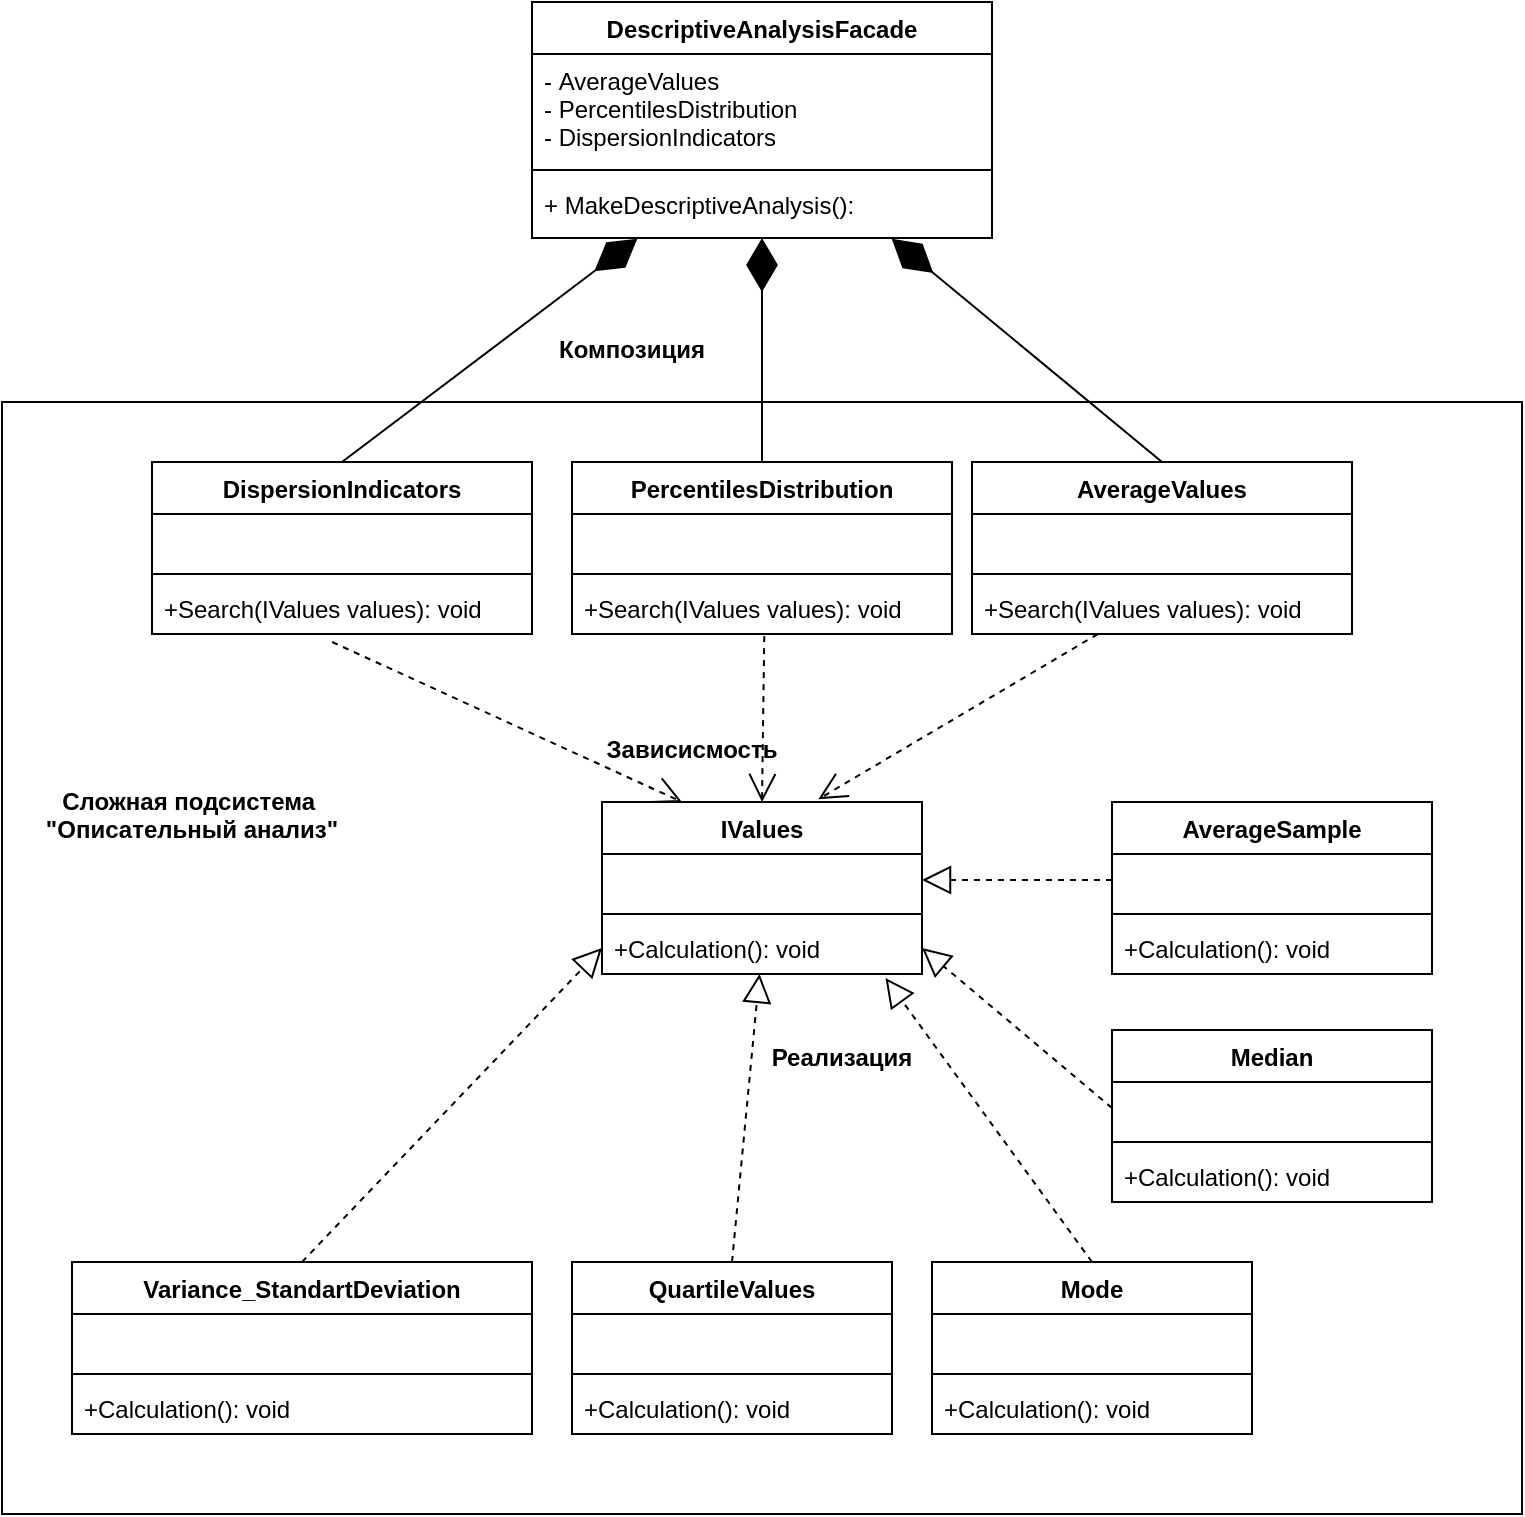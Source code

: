 <mxfile version="16.6.1" type="device" pages="3"><diagram id="-ORsEOfeAE2vOk-sF4OL" name="Page-1"><mxGraphModel dx="1633" dy="2089" grid="1" gridSize="10" guides="1" tooltips="1" connect="1" arrows="1" fold="1" page="1" pageScale="1" pageWidth="827" pageHeight="1169" math="0" shadow="0"><root><mxCell id="0"/><mxCell id="1" parent="0"/><mxCell id="4chuEoyRpZDlZ6b00XY8-1" value="" style="rounded=0;whiteSpace=wrap;html=1;fontSize=14;" parent="1" vertex="1"><mxGeometry x="15" y="-790" width="760" height="556" as="geometry"/></mxCell><mxCell id="CSaX-mL3gXD92uPJ8KMf-1" value="DescriptiveAnalysisFacade" style="swimlane;fontStyle=1;align=center;verticalAlign=top;childLayout=stackLayout;horizontal=1;startSize=26;horizontalStack=0;resizeParent=1;resizeParentMax=0;resizeLast=0;collapsible=1;marginBottom=0;" parent="1" vertex="1"><mxGeometry x="280" y="-990" width="230" height="118" as="geometry"/></mxCell><mxCell id="CSaX-mL3gXD92uPJ8KMf-2" value="- AverageValues&#10;- PercentilesDistribution&#10;- DispersionIndicators" style="text;strokeColor=none;fillColor=none;align=left;verticalAlign=top;spacingLeft=4;spacingRight=4;overflow=hidden;rotatable=0;points=[[0,0.5],[1,0.5]];portConstraint=eastwest;" parent="CSaX-mL3gXD92uPJ8KMf-1" vertex="1"><mxGeometry y="26" width="230" height="54" as="geometry"/></mxCell><mxCell id="CSaX-mL3gXD92uPJ8KMf-3" value="" style="line;strokeWidth=1;fillColor=none;align=left;verticalAlign=middle;spacingTop=-1;spacingLeft=3;spacingRight=3;rotatable=0;labelPosition=right;points=[];portConstraint=eastwest;" parent="CSaX-mL3gXD92uPJ8KMf-1" vertex="1"><mxGeometry y="80" width="230" height="8" as="geometry"/></mxCell><mxCell id="CSaX-mL3gXD92uPJ8KMf-4" value="+ MakeDescriptiveAnalysis(): " style="text;strokeColor=none;fillColor=none;align=left;verticalAlign=top;spacingLeft=4;spacingRight=4;overflow=hidden;rotatable=0;points=[[0,0.5],[1,0.5]];portConstraint=eastwest;" parent="CSaX-mL3gXD92uPJ8KMf-1" vertex="1"><mxGeometry y="88" width="230" height="30" as="geometry"/></mxCell><mxCell id="aJaHWHO_bqJmD-uQKhUR-1" value="IValues" style="swimlane;fontStyle=1;align=center;verticalAlign=top;childLayout=stackLayout;horizontal=1;startSize=26;horizontalStack=0;resizeParent=1;resizeParentMax=0;resizeLast=0;collapsible=1;marginBottom=0;" parent="1" vertex="1"><mxGeometry x="315" y="-590" width="160" height="86" as="geometry"/></mxCell><mxCell id="aJaHWHO_bqJmD-uQKhUR-2" value=" " style="text;strokeColor=none;fillColor=none;align=left;verticalAlign=top;spacingLeft=4;spacingRight=4;overflow=hidden;rotatable=0;points=[[0,0.5],[1,0.5]];portConstraint=eastwest;" parent="aJaHWHO_bqJmD-uQKhUR-1" vertex="1"><mxGeometry y="26" width="160" height="26" as="geometry"/></mxCell><mxCell id="aJaHWHO_bqJmD-uQKhUR-3" value="" style="line;strokeWidth=1;fillColor=none;align=left;verticalAlign=middle;spacingTop=-1;spacingLeft=3;spacingRight=3;rotatable=0;labelPosition=right;points=[];portConstraint=eastwest;" parent="aJaHWHO_bqJmD-uQKhUR-1" vertex="1"><mxGeometry y="52" width="160" height="8" as="geometry"/></mxCell><mxCell id="aJaHWHO_bqJmD-uQKhUR-4" value="+Calculation(): void&#10; " style="text;strokeColor=none;fillColor=none;align=left;verticalAlign=top;spacingLeft=4;spacingRight=4;overflow=hidden;rotatable=0;points=[[0,0.5],[1,0.5]];portConstraint=eastwest;" parent="aJaHWHO_bqJmD-uQKhUR-1" vertex="1"><mxGeometry y="60" width="160" height="26" as="geometry"/></mxCell><mxCell id="aJaHWHO_bqJmD-uQKhUR-5" value="AverageSample" style="swimlane;fontStyle=1;align=center;verticalAlign=top;childLayout=stackLayout;horizontal=1;startSize=26;horizontalStack=0;resizeParent=1;resizeParentMax=0;resizeLast=0;collapsible=1;marginBottom=0;" parent="1" vertex="1"><mxGeometry x="570" y="-590" width="160" height="86" as="geometry"/></mxCell><mxCell id="aJaHWHO_bqJmD-uQKhUR-6" value=" " style="text;strokeColor=none;fillColor=none;align=left;verticalAlign=top;spacingLeft=4;spacingRight=4;overflow=hidden;rotatable=0;points=[[0,0.5],[1,0.5]];portConstraint=eastwest;" parent="aJaHWHO_bqJmD-uQKhUR-5" vertex="1"><mxGeometry y="26" width="160" height="26" as="geometry"/></mxCell><mxCell id="aJaHWHO_bqJmD-uQKhUR-7" value="" style="line;strokeWidth=1;fillColor=none;align=left;verticalAlign=middle;spacingTop=-1;spacingLeft=3;spacingRight=3;rotatable=0;labelPosition=right;points=[];portConstraint=eastwest;" parent="aJaHWHO_bqJmD-uQKhUR-5" vertex="1"><mxGeometry y="52" width="160" height="8" as="geometry"/></mxCell><mxCell id="aJaHWHO_bqJmD-uQKhUR-8" value="+Calculation(): void&#10; " style="text;strokeColor=none;fillColor=none;align=left;verticalAlign=top;spacingLeft=4;spacingRight=4;overflow=hidden;rotatable=0;points=[[0,0.5],[1,0.5]];portConstraint=eastwest;" parent="aJaHWHO_bqJmD-uQKhUR-5" vertex="1"><mxGeometry y="60" width="160" height="26" as="geometry"/></mxCell><mxCell id="aJaHWHO_bqJmD-uQKhUR-9" value="AverageValues" style="swimlane;fontStyle=1;align=center;verticalAlign=top;childLayout=stackLayout;horizontal=1;startSize=26;horizontalStack=0;resizeParent=1;resizeParentMax=0;resizeLast=0;collapsible=1;marginBottom=0;" parent="1" vertex="1"><mxGeometry x="500" y="-760" width="190" height="86" as="geometry"/></mxCell><mxCell id="aJaHWHO_bqJmD-uQKhUR-10" value=" " style="text;strokeColor=none;fillColor=none;align=left;verticalAlign=top;spacingLeft=4;spacingRight=4;overflow=hidden;rotatable=0;points=[[0,0.5],[1,0.5]];portConstraint=eastwest;" parent="aJaHWHO_bqJmD-uQKhUR-9" vertex="1"><mxGeometry y="26" width="190" height="26" as="geometry"/></mxCell><mxCell id="aJaHWHO_bqJmD-uQKhUR-11" value="" style="line;strokeWidth=1;fillColor=none;align=left;verticalAlign=middle;spacingTop=-1;spacingLeft=3;spacingRight=3;rotatable=0;labelPosition=right;points=[];portConstraint=eastwest;" parent="aJaHWHO_bqJmD-uQKhUR-9" vertex="1"><mxGeometry y="52" width="190" height="8" as="geometry"/></mxCell><mxCell id="aJaHWHO_bqJmD-uQKhUR-12" value="+Search(IValues values): void" style="text;strokeColor=none;fillColor=none;align=left;verticalAlign=top;spacingLeft=4;spacingRight=4;overflow=hidden;rotatable=0;points=[[0,0.5],[1,0.5]];portConstraint=eastwest;" parent="aJaHWHO_bqJmD-uQKhUR-9" vertex="1"><mxGeometry y="60" width="190" height="26" as="geometry"/></mxCell><mxCell id="aJaHWHO_bqJmD-uQKhUR-13" value="Median" style="swimlane;fontStyle=1;align=center;verticalAlign=top;childLayout=stackLayout;horizontal=1;startSize=26;horizontalStack=0;resizeParent=1;resizeParentMax=0;resizeLast=0;collapsible=1;marginBottom=0;" parent="1" vertex="1"><mxGeometry x="570" y="-476" width="160" height="86" as="geometry"/></mxCell><mxCell id="aJaHWHO_bqJmD-uQKhUR-14" value=" " style="text;strokeColor=none;fillColor=none;align=left;verticalAlign=top;spacingLeft=4;spacingRight=4;overflow=hidden;rotatable=0;points=[[0,0.5],[1,0.5]];portConstraint=eastwest;" parent="aJaHWHO_bqJmD-uQKhUR-13" vertex="1"><mxGeometry y="26" width="160" height="26" as="geometry"/></mxCell><mxCell id="aJaHWHO_bqJmD-uQKhUR-15" value="" style="line;strokeWidth=1;fillColor=none;align=left;verticalAlign=middle;spacingTop=-1;spacingLeft=3;spacingRight=3;rotatable=0;labelPosition=right;points=[];portConstraint=eastwest;" parent="aJaHWHO_bqJmD-uQKhUR-13" vertex="1"><mxGeometry y="52" width="160" height="8" as="geometry"/></mxCell><mxCell id="aJaHWHO_bqJmD-uQKhUR-16" value="+Calculation(): void&#10; " style="text;strokeColor=none;fillColor=none;align=left;verticalAlign=top;spacingLeft=4;spacingRight=4;overflow=hidden;rotatable=0;points=[[0,0.5],[1,0.5]];portConstraint=eastwest;" parent="aJaHWHO_bqJmD-uQKhUR-13" vertex="1"><mxGeometry y="60" width="160" height="26" as="geometry"/></mxCell><mxCell id="aJaHWHO_bqJmD-uQKhUR-17" value="Mode" style="swimlane;fontStyle=1;align=center;verticalAlign=top;childLayout=stackLayout;horizontal=1;startSize=26;horizontalStack=0;resizeParent=1;resizeParentMax=0;resizeLast=0;collapsible=1;marginBottom=0;" parent="1" vertex="1"><mxGeometry x="480" y="-360" width="160" height="86" as="geometry"/></mxCell><mxCell id="aJaHWHO_bqJmD-uQKhUR-18" value=" " style="text;strokeColor=none;fillColor=none;align=left;verticalAlign=top;spacingLeft=4;spacingRight=4;overflow=hidden;rotatable=0;points=[[0,0.5],[1,0.5]];portConstraint=eastwest;" parent="aJaHWHO_bqJmD-uQKhUR-17" vertex="1"><mxGeometry y="26" width="160" height="26" as="geometry"/></mxCell><mxCell id="aJaHWHO_bqJmD-uQKhUR-19" value="" style="line;strokeWidth=1;fillColor=none;align=left;verticalAlign=middle;spacingTop=-1;spacingLeft=3;spacingRight=3;rotatable=0;labelPosition=right;points=[];portConstraint=eastwest;" parent="aJaHWHO_bqJmD-uQKhUR-17" vertex="1"><mxGeometry y="52" width="160" height="8" as="geometry"/></mxCell><mxCell id="aJaHWHO_bqJmD-uQKhUR-20" value="+Calculation(): void&#10; " style="text;strokeColor=none;fillColor=none;align=left;verticalAlign=top;spacingLeft=4;spacingRight=4;overflow=hidden;rotatable=0;points=[[0,0.5],[1,0.5]];portConstraint=eastwest;" parent="aJaHWHO_bqJmD-uQKhUR-17" vertex="1"><mxGeometry y="60" width="160" height="26" as="geometry"/></mxCell><mxCell id="aJaHWHO_bqJmD-uQKhUR-21" value="QuartileValues" style="swimlane;fontStyle=1;align=center;verticalAlign=top;childLayout=stackLayout;horizontal=1;startSize=26;horizontalStack=0;resizeParent=1;resizeParentMax=0;resizeLast=0;collapsible=1;marginBottom=0;" parent="1" vertex="1"><mxGeometry x="300" y="-360" width="160" height="86" as="geometry"/></mxCell><mxCell id="aJaHWHO_bqJmD-uQKhUR-22" value=" " style="text;strokeColor=none;fillColor=none;align=left;verticalAlign=top;spacingLeft=4;spacingRight=4;overflow=hidden;rotatable=0;points=[[0,0.5],[1,0.5]];portConstraint=eastwest;" parent="aJaHWHO_bqJmD-uQKhUR-21" vertex="1"><mxGeometry y="26" width="160" height="26" as="geometry"/></mxCell><mxCell id="aJaHWHO_bqJmD-uQKhUR-23" value="" style="line;strokeWidth=1;fillColor=none;align=left;verticalAlign=middle;spacingTop=-1;spacingLeft=3;spacingRight=3;rotatable=0;labelPosition=right;points=[];portConstraint=eastwest;" parent="aJaHWHO_bqJmD-uQKhUR-21" vertex="1"><mxGeometry y="52" width="160" height="8" as="geometry"/></mxCell><mxCell id="aJaHWHO_bqJmD-uQKhUR-24" value="+Calculation(): void&#10; " style="text;strokeColor=none;fillColor=none;align=left;verticalAlign=top;spacingLeft=4;spacingRight=4;overflow=hidden;rotatable=0;points=[[0,0.5],[1,0.5]];portConstraint=eastwest;" parent="aJaHWHO_bqJmD-uQKhUR-21" vertex="1"><mxGeometry y="60" width="160" height="26" as="geometry"/></mxCell><mxCell id="aJaHWHO_bqJmD-uQKhUR-25" value="PercentilesDistribution" style="swimlane;fontStyle=1;align=center;verticalAlign=top;childLayout=stackLayout;horizontal=1;startSize=26;horizontalStack=0;resizeParent=1;resizeParentMax=0;resizeLast=0;collapsible=1;marginBottom=0;" parent="1" vertex="1"><mxGeometry x="300" y="-760" width="190" height="86" as="geometry"/></mxCell><mxCell id="aJaHWHO_bqJmD-uQKhUR-26" value=" " style="text;strokeColor=none;fillColor=none;align=left;verticalAlign=top;spacingLeft=4;spacingRight=4;overflow=hidden;rotatable=0;points=[[0,0.5],[1,0.5]];portConstraint=eastwest;" parent="aJaHWHO_bqJmD-uQKhUR-25" vertex="1"><mxGeometry y="26" width="190" height="26" as="geometry"/></mxCell><mxCell id="aJaHWHO_bqJmD-uQKhUR-27" value="" style="line;strokeWidth=1;fillColor=none;align=left;verticalAlign=middle;spacingTop=-1;spacingLeft=3;spacingRight=3;rotatable=0;labelPosition=right;points=[];portConstraint=eastwest;" parent="aJaHWHO_bqJmD-uQKhUR-25" vertex="1"><mxGeometry y="52" width="190" height="8" as="geometry"/></mxCell><mxCell id="aJaHWHO_bqJmD-uQKhUR-28" value="+Search(IValues values): void" style="text;strokeColor=none;fillColor=none;align=left;verticalAlign=top;spacingLeft=4;spacingRight=4;overflow=hidden;rotatable=0;points=[[0,0.5],[1,0.5]];portConstraint=eastwest;" parent="aJaHWHO_bqJmD-uQKhUR-25" vertex="1"><mxGeometry y="60" width="190" height="26" as="geometry"/></mxCell><mxCell id="aJaHWHO_bqJmD-uQKhUR-29" value="DispersionIndicators" style="swimlane;fontStyle=1;align=center;verticalAlign=top;childLayout=stackLayout;horizontal=1;startSize=26;horizontalStack=0;resizeParent=1;resizeParentMax=0;resizeLast=0;collapsible=1;marginBottom=0;" parent="1" vertex="1"><mxGeometry x="90" y="-760" width="190" height="86" as="geometry"/></mxCell><mxCell id="aJaHWHO_bqJmD-uQKhUR-30" value=" " style="text;strokeColor=none;fillColor=none;align=left;verticalAlign=top;spacingLeft=4;spacingRight=4;overflow=hidden;rotatable=0;points=[[0,0.5],[1,0.5]];portConstraint=eastwest;" parent="aJaHWHO_bqJmD-uQKhUR-29" vertex="1"><mxGeometry y="26" width="190" height="26" as="geometry"/></mxCell><mxCell id="aJaHWHO_bqJmD-uQKhUR-31" value="" style="line;strokeWidth=1;fillColor=none;align=left;verticalAlign=middle;spacingTop=-1;spacingLeft=3;spacingRight=3;rotatable=0;labelPosition=right;points=[];portConstraint=eastwest;" parent="aJaHWHO_bqJmD-uQKhUR-29" vertex="1"><mxGeometry y="52" width="190" height="8" as="geometry"/></mxCell><mxCell id="aJaHWHO_bqJmD-uQKhUR-32" value="+Search(IValues values): void" style="text;strokeColor=none;fillColor=none;align=left;verticalAlign=top;spacingLeft=4;spacingRight=4;overflow=hidden;rotatable=0;points=[[0,0.5],[1,0.5]];portConstraint=eastwest;" parent="aJaHWHO_bqJmD-uQKhUR-29" vertex="1"><mxGeometry y="60" width="190" height="26" as="geometry"/></mxCell><mxCell id="aJaHWHO_bqJmD-uQKhUR-33" value="Variance_StandartDeviation" style="swimlane;fontStyle=1;align=center;verticalAlign=top;childLayout=stackLayout;horizontal=1;startSize=26;horizontalStack=0;resizeParent=1;resizeParentMax=0;resizeLast=0;collapsible=1;marginBottom=0;" parent="1" vertex="1"><mxGeometry x="50" y="-360" width="230" height="86" as="geometry"/></mxCell><mxCell id="aJaHWHO_bqJmD-uQKhUR-34" value=" " style="text;strokeColor=none;fillColor=none;align=left;verticalAlign=top;spacingLeft=4;spacingRight=4;overflow=hidden;rotatable=0;points=[[0,0.5],[1,0.5]];portConstraint=eastwest;" parent="aJaHWHO_bqJmD-uQKhUR-33" vertex="1"><mxGeometry y="26" width="230" height="26" as="geometry"/></mxCell><mxCell id="aJaHWHO_bqJmD-uQKhUR-35" value="" style="line;strokeWidth=1;fillColor=none;align=left;verticalAlign=middle;spacingTop=-1;spacingLeft=3;spacingRight=3;rotatable=0;labelPosition=right;points=[];portConstraint=eastwest;" parent="aJaHWHO_bqJmD-uQKhUR-33" vertex="1"><mxGeometry y="52" width="230" height="8" as="geometry"/></mxCell><mxCell id="aJaHWHO_bqJmD-uQKhUR-36" value="+Calculation(): void&#10; " style="text;strokeColor=none;fillColor=none;align=left;verticalAlign=top;spacingLeft=4;spacingRight=4;overflow=hidden;rotatable=0;points=[[0,0.5],[1,0.5]];portConstraint=eastwest;" parent="aJaHWHO_bqJmD-uQKhUR-33" vertex="1"><mxGeometry y="60" width="230" height="26" as="geometry"/></mxCell><mxCell id="aJaHWHO_bqJmD-uQKhUR-37" value="" style="endArrow=block;dashed=1;endFill=0;endSize=12;html=1;rounded=0;exitX=0.5;exitY=0;exitDx=0;exitDy=0;" parent="1" source="aJaHWHO_bqJmD-uQKhUR-21" target="aJaHWHO_bqJmD-uQKhUR-4" edge="1"><mxGeometry width="160" relative="1" as="geometry"><mxPoint x="370" y="-400" as="sourcePoint"/><mxPoint x="530" y="-400" as="targetPoint"/></mxGeometry></mxCell><mxCell id="aJaHWHO_bqJmD-uQKhUR-38" value="" style="endArrow=block;dashed=1;endFill=0;endSize=12;html=1;rounded=0;exitX=0.5;exitY=0;exitDx=0;exitDy=0;entryX=0;entryY=0.5;entryDx=0;entryDy=0;" parent="1" source="aJaHWHO_bqJmD-uQKhUR-33" target="aJaHWHO_bqJmD-uQKhUR-4" edge="1"><mxGeometry width="160" relative="1" as="geometry"><mxPoint x="410" y="-440" as="sourcePoint"/><mxPoint x="410" y="-484" as="targetPoint"/></mxGeometry></mxCell><mxCell id="aJaHWHO_bqJmD-uQKhUR-39" value="" style="endArrow=block;dashed=1;endFill=0;endSize=12;html=1;rounded=0;exitX=0;exitY=0.5;exitDx=0;exitDy=0;entryX=1;entryY=0.5;entryDx=0;entryDy=0;" parent="1" source="aJaHWHO_bqJmD-uQKhUR-6" target="aJaHWHO_bqJmD-uQKhUR-2" edge="1"><mxGeometry width="160" relative="1" as="geometry"><mxPoint x="410" y="-440" as="sourcePoint"/><mxPoint x="410" y="-484" as="targetPoint"/></mxGeometry></mxCell><mxCell id="aJaHWHO_bqJmD-uQKhUR-40" value="" style="endArrow=block;dashed=1;endFill=0;endSize=12;html=1;rounded=0;exitX=0;exitY=0.5;exitDx=0;exitDy=0;entryX=1;entryY=0.5;entryDx=0;entryDy=0;" parent="1" source="aJaHWHO_bqJmD-uQKhUR-14" target="aJaHWHO_bqJmD-uQKhUR-4" edge="1"><mxGeometry width="160" relative="1" as="geometry"><mxPoint x="610" y="-521" as="sourcePoint"/><mxPoint x="490" y="-497" as="targetPoint"/></mxGeometry></mxCell><mxCell id="aJaHWHO_bqJmD-uQKhUR-41" value="" style="endArrow=block;dashed=1;endFill=0;endSize=12;html=1;rounded=0;exitX=0.5;exitY=0;exitDx=0;exitDy=0;entryX=0.886;entryY=1.077;entryDx=0;entryDy=0;entryPerimeter=0;" parent="1" source="aJaHWHO_bqJmD-uQKhUR-17" target="aJaHWHO_bqJmD-uQKhUR-4" edge="1"><mxGeometry width="160" relative="1" as="geometry"><mxPoint x="610" y="-411" as="sourcePoint"/><mxPoint x="492.08" y="-483.454" as="targetPoint"/></mxGeometry></mxCell><mxCell id="aJaHWHO_bqJmD-uQKhUR-42" value="Реализация" style="text;align=center;fontStyle=1;verticalAlign=middle;spacingLeft=3;spacingRight=3;strokeColor=none;rotatable=0;points=[[0,0.5],[1,0.5]];portConstraint=eastwest;" parent="1" vertex="1"><mxGeometry x="380" y="-476" width="110" height="26" as="geometry"/></mxCell><mxCell id="aJaHWHO_bqJmD-uQKhUR-44" value="" style="endArrow=open;endSize=12;dashed=1;html=1;rounded=0;exitX=0.474;exitY=1.154;exitDx=0;exitDy=0;exitPerimeter=0;entryX=0.25;entryY=0;entryDx=0;entryDy=0;" parent="1" source="aJaHWHO_bqJmD-uQKhUR-32" target="aJaHWHO_bqJmD-uQKhUR-1" edge="1"><mxGeometry width="160" relative="1" as="geometry"><mxPoint x="390" y="-560" as="sourcePoint"/><mxPoint x="550" y="-560" as="targetPoint"/></mxGeometry></mxCell><mxCell id="aJaHWHO_bqJmD-uQKhUR-45" value="" style="endArrow=open;endSize=12;dashed=1;html=1;rounded=0;exitX=0.506;exitY=1.041;exitDx=0;exitDy=0;exitPerimeter=0;entryX=0.5;entryY=0;entryDx=0;entryDy=0;" parent="1" source="aJaHWHO_bqJmD-uQKhUR-28" target="aJaHWHO_bqJmD-uQKhUR-1" edge="1"><mxGeometry width="160" relative="1" as="geometry"><mxPoint x="150.06" y="-609.996" as="sourcePoint"/><mxPoint x="370" y="-570" as="targetPoint"/></mxGeometry></mxCell><mxCell id="aJaHWHO_bqJmD-uQKhUR-46" value="" style="endArrow=open;endSize=12;dashed=1;html=1;rounded=0;exitX=0.331;exitY=1.001;exitDx=0;exitDy=0;exitPerimeter=0;entryX=0.676;entryY=-0.016;entryDx=0;entryDy=0;entryPerimeter=0;" parent="1" source="aJaHWHO_bqJmD-uQKhUR-12" target="aJaHWHO_bqJmD-uQKhUR-1" edge="1"><mxGeometry width="160" relative="1" as="geometry"><mxPoint x="386.14" y="-612.934" as="sourcePoint"/><mxPoint x="410" y="-570" as="targetPoint"/></mxGeometry></mxCell><mxCell id="aJaHWHO_bqJmD-uQKhUR-47" value="Зависисмость" style="text;align=center;fontStyle=1;verticalAlign=middle;spacingLeft=3;spacingRight=3;strokeColor=none;rotatable=0;points=[[0,0.5],[1,0.5]];portConstraint=eastwest;" parent="1" vertex="1"><mxGeometry x="320" y="-630" width="80" height="26" as="geometry"/></mxCell><mxCell id="aJaHWHO_bqJmD-uQKhUR-48" value="" style="endArrow=diamondThin;endFill=1;endSize=24;html=1;rounded=0;exitX=0.5;exitY=0;exitDx=0;exitDy=0;entryX=0.229;entryY=1.012;entryDx=0;entryDy=0;entryPerimeter=0;" parent="1" source="aJaHWHO_bqJmD-uQKhUR-29" target="CSaX-mL3gXD92uPJ8KMf-4" edge="1"><mxGeometry width="160" relative="1" as="geometry"><mxPoint x="380" y="-640" as="sourcePoint"/><mxPoint x="540" y="-640" as="targetPoint"/></mxGeometry></mxCell><mxCell id="aJaHWHO_bqJmD-uQKhUR-49" value="" style="endArrow=diamondThin;endFill=1;endSize=24;html=1;rounded=0;exitX=0.5;exitY=0;exitDx=0;exitDy=0;" parent="1" source="aJaHWHO_bqJmD-uQKhUR-25" target="CSaX-mL3gXD92uPJ8KMf-4" edge="1"><mxGeometry width="160" relative="1" as="geometry"><mxPoint x="195" y="-750" as="sourcePoint"/><mxPoint x="266.09" y="-917.064" as="targetPoint"/></mxGeometry></mxCell><mxCell id="aJaHWHO_bqJmD-uQKhUR-50" value="" style="endArrow=diamondThin;endFill=1;endSize=24;html=1;rounded=0;exitX=0.5;exitY=0;exitDx=0;exitDy=0;entryX=0.782;entryY=1.012;entryDx=0;entryDy=0;entryPerimeter=0;" parent="1" source="aJaHWHO_bqJmD-uQKhUR-9" target="CSaX-mL3gXD92uPJ8KMf-4" edge="1"><mxGeometry width="160" relative="1" as="geometry"><mxPoint x="405" y="-750" as="sourcePoint"/><mxPoint x="387.362" y="-862" as="targetPoint"/></mxGeometry></mxCell><mxCell id="aJaHWHO_bqJmD-uQKhUR-51" value="Композиция" style="text;align=center;fontStyle=1;verticalAlign=middle;spacingLeft=3;spacingRight=3;strokeColor=none;rotatable=0;points=[[0,0.5],[1,0.5]];portConstraint=eastwest;" parent="1" vertex="1"><mxGeometry x="290" y="-830" width="80" height="26" as="geometry"/></mxCell><mxCell id="Psec9iIQPZwtVdCyetWo-1" value="Сложная подсистема &#10;&quot;Описательный анализ&quot;" style="text;align=center;fontStyle=1;verticalAlign=middle;spacingLeft=3;spacingRight=3;strokeColor=none;rotatable=0;points=[[0,0.5],[1,0.5]];portConstraint=eastwest;" vertex="1" parent="1"><mxGeometry x="70" y="-597" width="80" height="26" as="geometry"/></mxCell></root></mxGraphModel></diagram><diagram id="eU0Vn-xtMcl3lECmggk9" name="Page-2"><mxGraphModel dx="229" dy="1764" grid="1" gridSize="10" guides="1" tooltips="1" connect="1" arrows="1" fold="1" page="1" pageScale="1" pageWidth="827" pageHeight="1169" math="0" shadow="0"><root><mxCell id="4SYP7lwaCpayhJC8jxVc-0"/><mxCell id="4SYP7lwaCpayhJC8jxVc-1" parent="4SYP7lwaCpayhJC8jxVc-0"/><mxCell id="4SYP7lwaCpayhJC8jxVc-57" value="Средние величины" style="swimlane;fontStyle=1;align=center;verticalAlign=top;childLayout=stackLayout;horizontal=1;startSize=26;horizontalStack=0;resizeParent=1;resizeParentMax=0;resizeLast=0;collapsible=1;marginBottom=0;" vertex="1" parent="4SYP7lwaCpayhJC8jxVc-1"><mxGeometry x="1480" y="-410" width="250" height="86" as="geometry"/></mxCell><mxCell id="4SYP7lwaCpayhJC8jxVc-58" value=" " style="text;strokeColor=none;fillColor=none;align=left;verticalAlign=top;spacingLeft=4;spacingRight=4;overflow=hidden;rotatable=0;points=[[0,0.5],[1,0.5]];portConstraint=eastwest;" vertex="1" parent="4SYP7lwaCpayhJC8jxVc-57"><mxGeometry y="26" width="250" height="26" as="geometry"/></mxCell><mxCell id="4SYP7lwaCpayhJC8jxVc-59" value="" style="line;strokeWidth=1;fillColor=none;align=left;verticalAlign=middle;spacingTop=-1;spacingLeft=3;spacingRight=3;rotatable=0;labelPosition=right;points=[];portConstraint=eastwest;" vertex="1" parent="4SYP7lwaCpayhJC8jxVc-57"><mxGeometry y="52" width="250" height="8" as="geometry"/></mxCell><mxCell id="4SYP7lwaCpayhJC8jxVc-60" value=" " style="text;strokeColor=none;fillColor=none;align=left;verticalAlign=top;spacingLeft=4;spacingRight=4;overflow=hidden;rotatable=0;points=[[0,0.5],[1,0.5]];portConstraint=eastwest;" vertex="1" parent="4SYP7lwaCpayhJC8jxVc-57"><mxGeometry y="60" width="250" height="26" as="geometry"/></mxCell><mxCell id="4SYP7lwaCpayhJC8jxVc-61" value="Процентили распределения" style="swimlane;fontStyle=1;align=center;verticalAlign=top;childLayout=stackLayout;horizontal=1;startSize=26;horizontalStack=0;resizeParent=1;resizeParentMax=0;resizeLast=0;collapsible=1;marginBottom=0;" vertex="1" parent="4SYP7lwaCpayhJC8jxVc-1"><mxGeometry x="1170" y="-410" width="250" height="86" as="geometry"/></mxCell><mxCell id="4SYP7lwaCpayhJC8jxVc-62" value=" " style="text;strokeColor=none;fillColor=none;align=left;verticalAlign=top;spacingLeft=4;spacingRight=4;overflow=hidden;rotatable=0;points=[[0,0.5],[1,0.5]];portConstraint=eastwest;" vertex="1" parent="4SYP7lwaCpayhJC8jxVc-61"><mxGeometry y="26" width="250" height="26" as="geometry"/></mxCell><mxCell id="4SYP7lwaCpayhJC8jxVc-63" value="" style="line;strokeWidth=1;fillColor=none;align=left;verticalAlign=middle;spacingTop=-1;spacingLeft=3;spacingRight=3;rotatable=0;labelPosition=right;points=[];portConstraint=eastwest;" vertex="1" parent="4SYP7lwaCpayhJC8jxVc-61"><mxGeometry y="52" width="250" height="8" as="geometry"/></mxCell><mxCell id="4SYP7lwaCpayhJC8jxVc-64" value=" " style="text;strokeColor=none;fillColor=none;align=left;verticalAlign=top;spacingLeft=4;spacingRight=4;overflow=hidden;rotatable=0;points=[[0,0.5],[1,0.5]];portConstraint=eastwest;" vertex="1" parent="4SYP7lwaCpayhJC8jxVc-61"><mxGeometry y="60" width="250" height="26" as="geometry"/></mxCell><mxCell id="4SYP7lwaCpayhJC8jxVc-65" value="Показатели рассеивания" style="swimlane;fontStyle=1;align=center;verticalAlign=top;childLayout=stackLayout;horizontal=1;startSize=26;horizontalStack=0;resizeParent=1;resizeParentMax=0;resizeLast=0;collapsible=1;marginBottom=0;" vertex="1" parent="4SYP7lwaCpayhJC8jxVc-1"><mxGeometry x="870" y="-410" width="250" height="86" as="geometry"/></mxCell><mxCell id="4SYP7lwaCpayhJC8jxVc-66" value=" " style="text;strokeColor=none;fillColor=none;align=left;verticalAlign=top;spacingLeft=4;spacingRight=4;overflow=hidden;rotatable=0;points=[[0,0.5],[1,0.5]];portConstraint=eastwest;" vertex="1" parent="4SYP7lwaCpayhJC8jxVc-65"><mxGeometry y="26" width="250" height="26" as="geometry"/></mxCell><mxCell id="4SYP7lwaCpayhJC8jxVc-67" value="" style="line;strokeWidth=1;fillColor=none;align=left;verticalAlign=middle;spacingTop=-1;spacingLeft=3;spacingRight=3;rotatable=0;labelPosition=right;points=[];portConstraint=eastwest;" vertex="1" parent="4SYP7lwaCpayhJC8jxVc-65"><mxGeometry y="52" width="250" height="8" as="geometry"/></mxCell><mxCell id="4SYP7lwaCpayhJC8jxVc-68" value=" " style="text;strokeColor=none;fillColor=none;align=left;verticalAlign=top;spacingLeft=4;spacingRight=4;overflow=hidden;rotatable=0;points=[[0,0.5],[1,0.5]];portConstraint=eastwest;" vertex="1" parent="4SYP7lwaCpayhJC8jxVc-65"><mxGeometry y="60" width="250" height="26" as="geometry"/></mxCell><mxCell id="4SYP7lwaCpayhJC8jxVc-89" value="&lt;span style=&quot;color: rgb(0, 0, 0); font-family: helvetica; font-size: 12px; font-style: normal; font-weight: 700; letter-spacing: normal; text-align: center; text-indent: 0px; text-transform: none; word-spacing: 0px; background-color: rgb(248, 249, 250); display: inline; float: none;&quot;&gt;Медиана&lt;/span&gt;" style="text;whiteSpace=wrap;html=1;" vertex="1" parent="4SYP7lwaCpayhJC8jxVc-1"><mxGeometry x="1574" y="-270" width="80" height="30" as="geometry"/></mxCell><mxCell id="4SYP7lwaCpayhJC8jxVc-90" value="&lt;span style=&quot;color: rgb(0, 0, 0); font-family: helvetica; font-size: 12px; font-style: normal; font-weight: 700; letter-spacing: normal; text-align: center; text-indent: 0px; text-transform: none; word-spacing: 0px; background-color: rgb(248, 249, 250); display: inline; float: none;&quot;&gt;Мода&lt;/span&gt;" style="text;whiteSpace=wrap;html=1;" vertex="1" parent="4SYP7lwaCpayhJC8jxVc-1"><mxGeometry x="1670" y="-270" width="60" height="30" as="geometry"/></mxCell><mxCell id="4SYP7lwaCpayhJC8jxVc-91" value="&lt;span style=&quot;color: rgb(0, 0, 0); font-family: helvetica; font-size: 12px; font-style: normal; font-weight: 700; letter-spacing: normal; text-align: center; text-indent: 0px; text-transform: none; word-spacing: 0px; background-color: rgb(248, 249, 250); display: inline; float: none;&quot;&gt;Значение квартилей&lt;/span&gt;" style="text;whiteSpace=wrap;html=1;" vertex="1" parent="4SYP7lwaCpayhJC8jxVc-1"><mxGeometry x="1224" y="-280" width="150" height="30" as="geometry"/></mxCell><mxCell id="4SYP7lwaCpayhJC8jxVc-92" value="&lt;span style=&quot;color: rgb(0 , 0 , 0) ; font-family: &amp;#34;helvetica&amp;#34; ; font-size: 12px ; font-style: normal ; font-weight: 700 ; letter-spacing: normal ; text-indent: 0px ; text-transform: none ; word-spacing: 0px ; background-color: rgb(248 , 249 , 250) ; display: inline ; float: none&quot;&gt;Дисперсия и среднеквадратическое &lt;br&gt;отклонение&amp;nbsp;&lt;/span&gt;" style="text;whiteSpace=wrap;html=1;align=center;" vertex="1" parent="4SYP7lwaCpayhJC8jxVc-1"><mxGeometry x="835" y="-280" width="320" height="30" as="geometry"/></mxCell><mxCell id="4SYP7lwaCpayhJC8jxVc-93" value="&lt;span style=&quot;color: rgb(0 , 0 , 0) ; font-family: &amp;#34;helvetica&amp;#34; ; font-size: 12px ; font-style: normal ; font-weight: 700 ; letter-spacing: normal ; text-align: center ; text-indent: 0px ; text-transform: none ; word-spacing: 0px ; background-color: rgb(248 , 249 , 250) ; display: inline ; float: none&quot;&gt;Среднее &lt;br&gt;выборочное&lt;/span&gt;" style="text;whiteSpace=wrap;html=1;" vertex="1" parent="4SYP7lwaCpayhJC8jxVc-1"><mxGeometry x="1460" y="-280" width="150" height="30" as="geometry"/></mxCell><mxCell id="4SYP7lwaCpayhJC8jxVc-104" value="" style="endArrow=none;html=1;rounded=0;exitX=0.5;exitY=0;exitDx=0;exitDy=0;" edge="1" parent="4SYP7lwaCpayhJC8jxVc-1" source="4SYP7lwaCpayhJC8jxVc-92" target="4SYP7lwaCpayhJC8jxVc-68"><mxGeometry width="50" height="50" relative="1" as="geometry"><mxPoint x="1340" y="-170" as="sourcePoint"/><mxPoint x="1390" y="-220" as="targetPoint"/></mxGeometry></mxCell><mxCell id="4SYP7lwaCpayhJC8jxVc-105" value="" style="endArrow=none;html=1;rounded=0;exitX=0.5;exitY=0;exitDx=0;exitDy=0;entryX=0.514;entryY=1.152;entryDx=0;entryDy=0;entryPerimeter=0;" edge="1" parent="4SYP7lwaCpayhJC8jxVc-1" source="4SYP7lwaCpayhJC8jxVc-91" target="4SYP7lwaCpayhJC8jxVc-64"><mxGeometry width="50" height="50" relative="1" as="geometry"><mxPoint x="1005" y="-270.0" as="sourcePoint"/><mxPoint x="1005" y="-314.0" as="targetPoint"/></mxGeometry></mxCell><mxCell id="4SYP7lwaCpayhJC8jxVc-106" value="" style="endArrow=none;html=1;rounded=0;exitX=0.25;exitY=0;exitDx=0;exitDy=0;entryX=0.253;entryY=1.021;entryDx=0;entryDy=0;entryPerimeter=0;" edge="1" parent="4SYP7lwaCpayhJC8jxVc-1" source="4SYP7lwaCpayhJC8jxVc-93" target="4SYP7lwaCpayhJC8jxVc-60"><mxGeometry width="50" height="50" relative="1" as="geometry"><mxPoint x="1340" y="-170" as="sourcePoint"/><mxPoint x="1390" y="-220" as="targetPoint"/></mxGeometry></mxCell><mxCell id="4SYP7lwaCpayhJC8jxVc-107" value="" style="endArrow=none;html=1;rounded=0;exitX=0.5;exitY=0;exitDx=0;exitDy=0;entryX=0.674;entryY=1.185;entryDx=0;entryDy=0;entryPerimeter=0;" edge="1" parent="4SYP7lwaCpayhJC8jxVc-1" source="4SYP7lwaCpayhJC8jxVc-90" target="4SYP7lwaCpayhJC8jxVc-60"><mxGeometry width="50" height="50" relative="1" as="geometry"><mxPoint x="1015" y="-260.0" as="sourcePoint"/><mxPoint x="1015" y="-304.0" as="targetPoint"/></mxGeometry></mxCell><mxCell id="4SYP7lwaCpayhJC8jxVc-108" value="" style="endArrow=none;html=1;rounded=0;exitX=1;exitY=0.5;exitDx=0;exitDy=0;entryX=0.52;entryY=1.021;entryDx=0;entryDy=0;entryPerimeter=0;" edge="1" parent="4SYP7lwaCpayhJC8jxVc-1" source="4SYP7lwaCpayhJC8jxVc-93" target="4SYP7lwaCpayhJC8jxVc-60"><mxGeometry width="50" height="50" relative="1" as="geometry"><mxPoint x="1710" y="-260.0" as="sourcePoint"/><mxPoint x="1658.5" y="-309.19" as="targetPoint"/></mxGeometry></mxCell><mxCell id="4SYP7lwaCpayhJC8jxVc-109" value="&lt;font face=&quot;helvetica&quot;&gt;&lt;b&gt;Описательный анализ&lt;/b&gt;&lt;/font&gt;" style="text;whiteSpace=wrap;html=1;align=center;" vertex="1" parent="4SYP7lwaCpayhJC8jxVc-1"><mxGeometry x="1135" y="-510" width="320" height="30" as="geometry"/></mxCell><mxCell id="4SYP7lwaCpayhJC8jxVc-110" value="" style="endArrow=none;html=1;rounded=0;exitX=0.5;exitY=0;exitDx=0;exitDy=0;entryX=0.25;entryY=1;entryDx=0;entryDy=0;" edge="1" parent="4SYP7lwaCpayhJC8jxVc-1" source="4SYP7lwaCpayhJC8jxVc-65" target="4SYP7lwaCpayhJC8jxVc-109"><mxGeometry width="50" height="50" relative="1" as="geometry"><mxPoint x="1005" y="-270.0" as="sourcePoint"/><mxPoint x="1005" y="-314.0" as="targetPoint"/></mxGeometry></mxCell><mxCell id="4SYP7lwaCpayhJC8jxVc-111" value="" style="endArrow=none;html=1;rounded=0;exitX=0.5;exitY=0;exitDx=0;exitDy=0;entryX=0.5;entryY=1;entryDx=0;entryDy=0;" edge="1" parent="4SYP7lwaCpayhJC8jxVc-1" source="4SYP7lwaCpayhJC8jxVc-61" target="4SYP7lwaCpayhJC8jxVc-109"><mxGeometry width="50" height="50" relative="1" as="geometry"><mxPoint x="1005" y="-400.0" as="sourcePoint"/><mxPoint x="1225" y="-470.0" as="targetPoint"/></mxGeometry></mxCell><mxCell id="4SYP7lwaCpayhJC8jxVc-112" value="" style="endArrow=none;html=1;rounded=0;exitX=0.5;exitY=0;exitDx=0;exitDy=0;entryX=0.75;entryY=1;entryDx=0;entryDy=0;" edge="1" parent="4SYP7lwaCpayhJC8jxVc-1" source="4SYP7lwaCpayhJC8jxVc-57" target="4SYP7lwaCpayhJC8jxVc-109"><mxGeometry width="50" height="50" relative="1" as="geometry"><mxPoint x="1305" y="-400.0" as="sourcePoint"/><mxPoint x="1305" y="-470.0" as="targetPoint"/></mxGeometry></mxCell><mxCell id="4SYP7lwaCpayhJC8jxVc-113" value="&lt;font face=&quot;helvetica&quot;&gt;Состоит из&amp;nbsp;&lt;/font&gt;" style="text;whiteSpace=wrap;html=1;align=center;" vertex="1" parent="4SYP7lwaCpayhJC8jxVc-1"><mxGeometry x="1180" y="-470" width="150" height="30" as="geometry"/></mxCell></root></mxGraphModel></diagram><diagram id="wfTjpMPhaKIdN2j8Cigf" name="Page-3"><mxGraphModel dx="2623" dy="2181" grid="1" gridSize="10" guides="1" tooltips="1" connect="1" arrows="1" fold="1" page="1" pageScale="1" pageWidth="827" pageHeight="1169" math="0" shadow="0"><root><mxCell id="8PkAGT9kNEdNcNkSEbuq-0"/><mxCell id="8PkAGT9kNEdNcNkSEbuq-1" parent="8PkAGT9kNEdNcNkSEbuq-0"/><mxCell id="8PkAGT9kNEdNcNkSEbuq-2" value="IValues" style="swimlane;fontStyle=1;align=center;verticalAlign=top;childLayout=stackLayout;horizontal=1;startSize=26;horizontalStack=0;resizeParent=1;resizeParentMax=0;resizeLast=0;collapsible=1;marginBottom=0;" vertex="1" parent="8PkAGT9kNEdNcNkSEbuq-1"><mxGeometry x="315" y="-590" width="160" height="86" as="geometry"/></mxCell><mxCell id="8PkAGT9kNEdNcNkSEbuq-3" value=" " style="text;strokeColor=none;fillColor=none;align=left;verticalAlign=top;spacingLeft=4;spacingRight=4;overflow=hidden;rotatable=0;points=[[0,0.5],[1,0.5]];portConstraint=eastwest;" vertex="1" parent="8PkAGT9kNEdNcNkSEbuq-2"><mxGeometry y="26" width="160" height="26" as="geometry"/></mxCell><mxCell id="8PkAGT9kNEdNcNkSEbuq-4" value="" style="line;strokeWidth=1;fillColor=none;align=left;verticalAlign=middle;spacingTop=-1;spacingLeft=3;spacingRight=3;rotatable=0;labelPosition=right;points=[];portConstraint=eastwest;" vertex="1" parent="8PkAGT9kNEdNcNkSEbuq-2"><mxGeometry y="52" width="160" height="8" as="geometry"/></mxCell><mxCell id="8PkAGT9kNEdNcNkSEbuq-5" value="+Calculation(): void&#10; " style="text;strokeColor=none;fillColor=none;align=left;verticalAlign=top;spacingLeft=4;spacingRight=4;overflow=hidden;rotatable=0;points=[[0,0.5],[1,0.5]];portConstraint=eastwest;" vertex="1" parent="8PkAGT9kNEdNcNkSEbuq-2"><mxGeometry y="60" width="160" height="26" as="geometry"/></mxCell><mxCell id="8PkAGT9kNEdNcNkSEbuq-6" value="Среднее выборочное" style="swimlane;fontStyle=1;align=center;verticalAlign=top;childLayout=stackLayout;horizontal=1;startSize=26;horizontalStack=0;resizeParent=1;resizeParentMax=0;resizeLast=0;collapsible=1;marginBottom=0;" vertex="1" parent="8PkAGT9kNEdNcNkSEbuq-1"><mxGeometry x="570" y="-590" width="160" height="86" as="geometry"/></mxCell><mxCell id="8PkAGT9kNEdNcNkSEbuq-7" value=" " style="text;strokeColor=none;fillColor=none;align=left;verticalAlign=top;spacingLeft=4;spacingRight=4;overflow=hidden;rotatable=0;points=[[0,0.5],[1,0.5]];portConstraint=eastwest;" vertex="1" parent="8PkAGT9kNEdNcNkSEbuq-6"><mxGeometry y="26" width="160" height="26" as="geometry"/></mxCell><mxCell id="8PkAGT9kNEdNcNkSEbuq-8" value="" style="line;strokeWidth=1;fillColor=none;align=left;verticalAlign=middle;spacingTop=-1;spacingLeft=3;spacingRight=3;rotatable=0;labelPosition=right;points=[];portConstraint=eastwest;" vertex="1" parent="8PkAGT9kNEdNcNkSEbuq-6"><mxGeometry y="52" width="160" height="8" as="geometry"/></mxCell><mxCell id="8PkAGT9kNEdNcNkSEbuq-9" value="+Calculation(): void&#10; " style="text;strokeColor=none;fillColor=none;align=left;verticalAlign=top;spacingLeft=4;spacingRight=4;overflow=hidden;rotatable=0;points=[[0,0.5],[1,0.5]];portConstraint=eastwest;" vertex="1" parent="8PkAGT9kNEdNcNkSEbuq-6"><mxGeometry y="60" width="160" height="26" as="geometry"/></mxCell><mxCell id="8PkAGT9kNEdNcNkSEbuq-10" value="Средние величины" style="swimlane;fontStyle=1;align=center;verticalAlign=top;childLayout=stackLayout;horizontal=1;startSize=26;horizontalStack=0;resizeParent=1;resizeParentMax=0;resizeLast=0;collapsible=1;marginBottom=0;" vertex="1" parent="8PkAGT9kNEdNcNkSEbuq-1"><mxGeometry x="500" y="-760" width="190" height="86" as="geometry"/></mxCell><mxCell id="8PkAGT9kNEdNcNkSEbuq-11" value=" " style="text;strokeColor=none;fillColor=none;align=left;verticalAlign=top;spacingLeft=4;spacingRight=4;overflow=hidden;rotatable=0;points=[[0,0.5],[1,0.5]];portConstraint=eastwest;" vertex="1" parent="8PkAGT9kNEdNcNkSEbuq-10"><mxGeometry y="26" width="190" height="26" as="geometry"/></mxCell><mxCell id="8PkAGT9kNEdNcNkSEbuq-12" value="" style="line;strokeWidth=1;fillColor=none;align=left;verticalAlign=middle;spacingTop=-1;spacingLeft=3;spacingRight=3;rotatable=0;labelPosition=right;points=[];portConstraint=eastwest;" vertex="1" parent="8PkAGT9kNEdNcNkSEbuq-10"><mxGeometry y="52" width="190" height="8" as="geometry"/></mxCell><mxCell id="8PkAGT9kNEdNcNkSEbuq-13" value="+Search(IValues values): void" style="text;strokeColor=none;fillColor=none;align=left;verticalAlign=top;spacingLeft=4;spacingRight=4;overflow=hidden;rotatable=0;points=[[0,0.5],[1,0.5]];portConstraint=eastwest;" vertex="1" parent="8PkAGT9kNEdNcNkSEbuq-10"><mxGeometry y="60" width="190" height="26" as="geometry"/></mxCell><mxCell id="8PkAGT9kNEdNcNkSEbuq-14" value="Медиана" style="swimlane;fontStyle=1;align=center;verticalAlign=top;childLayout=stackLayout;horizontal=1;startSize=26;horizontalStack=0;resizeParent=1;resizeParentMax=0;resizeLast=0;collapsible=1;marginBottom=0;" vertex="1" parent="8PkAGT9kNEdNcNkSEbuq-1"><mxGeometry x="570" y="-476" width="160" height="86" as="geometry"/></mxCell><mxCell id="8PkAGT9kNEdNcNkSEbuq-15" value=" " style="text;strokeColor=none;fillColor=none;align=left;verticalAlign=top;spacingLeft=4;spacingRight=4;overflow=hidden;rotatable=0;points=[[0,0.5],[1,0.5]];portConstraint=eastwest;" vertex="1" parent="8PkAGT9kNEdNcNkSEbuq-14"><mxGeometry y="26" width="160" height="26" as="geometry"/></mxCell><mxCell id="8PkAGT9kNEdNcNkSEbuq-16" value="" style="line;strokeWidth=1;fillColor=none;align=left;verticalAlign=middle;spacingTop=-1;spacingLeft=3;spacingRight=3;rotatable=0;labelPosition=right;points=[];portConstraint=eastwest;" vertex="1" parent="8PkAGT9kNEdNcNkSEbuq-14"><mxGeometry y="52" width="160" height="8" as="geometry"/></mxCell><mxCell id="8PkAGT9kNEdNcNkSEbuq-17" value="+Calculation(): void&#10; " style="text;strokeColor=none;fillColor=none;align=left;verticalAlign=top;spacingLeft=4;spacingRight=4;overflow=hidden;rotatable=0;points=[[0,0.5],[1,0.5]];portConstraint=eastwest;" vertex="1" parent="8PkAGT9kNEdNcNkSEbuq-14"><mxGeometry y="60" width="160" height="26" as="geometry"/></mxCell><mxCell id="8PkAGT9kNEdNcNkSEbuq-18" value="Мода" style="swimlane;fontStyle=1;align=center;verticalAlign=top;childLayout=stackLayout;horizontal=1;startSize=26;horizontalStack=0;resizeParent=1;resizeParentMax=0;resizeLast=0;collapsible=1;marginBottom=0;" vertex="1" parent="8PkAGT9kNEdNcNkSEbuq-1"><mxGeometry x="515" y="-360" width="160" height="86" as="geometry"/></mxCell><mxCell id="8PkAGT9kNEdNcNkSEbuq-19" value=" " style="text;strokeColor=none;fillColor=none;align=left;verticalAlign=top;spacingLeft=4;spacingRight=4;overflow=hidden;rotatable=0;points=[[0,0.5],[1,0.5]];portConstraint=eastwest;" vertex="1" parent="8PkAGT9kNEdNcNkSEbuq-18"><mxGeometry y="26" width="160" height="26" as="geometry"/></mxCell><mxCell id="8PkAGT9kNEdNcNkSEbuq-20" value="" style="line;strokeWidth=1;fillColor=none;align=left;verticalAlign=middle;spacingTop=-1;spacingLeft=3;spacingRight=3;rotatable=0;labelPosition=right;points=[];portConstraint=eastwest;" vertex="1" parent="8PkAGT9kNEdNcNkSEbuq-18"><mxGeometry y="52" width="160" height="8" as="geometry"/></mxCell><mxCell id="8PkAGT9kNEdNcNkSEbuq-21" value="+Calculation(): void&#10; " style="text;strokeColor=none;fillColor=none;align=left;verticalAlign=top;spacingLeft=4;spacingRight=4;overflow=hidden;rotatable=0;points=[[0,0.5],[1,0.5]];portConstraint=eastwest;" vertex="1" parent="8PkAGT9kNEdNcNkSEbuq-18"><mxGeometry y="60" width="160" height="26" as="geometry"/></mxCell><mxCell id="8PkAGT9kNEdNcNkSEbuq-22" value="Значения квартилей" style="swimlane;fontStyle=1;align=center;verticalAlign=top;childLayout=stackLayout;horizontal=1;startSize=26;horizontalStack=0;resizeParent=1;resizeParentMax=0;resizeLast=0;collapsible=1;marginBottom=0;" vertex="1" parent="8PkAGT9kNEdNcNkSEbuq-1"><mxGeometry x="340" y="-360" width="160" height="86" as="geometry"/></mxCell><mxCell id="8PkAGT9kNEdNcNkSEbuq-23" value=" " style="text;strokeColor=none;fillColor=none;align=left;verticalAlign=top;spacingLeft=4;spacingRight=4;overflow=hidden;rotatable=0;points=[[0,0.5],[1,0.5]];portConstraint=eastwest;" vertex="1" parent="8PkAGT9kNEdNcNkSEbuq-22"><mxGeometry y="26" width="160" height="26" as="geometry"/></mxCell><mxCell id="8PkAGT9kNEdNcNkSEbuq-24" value="" style="line;strokeWidth=1;fillColor=none;align=left;verticalAlign=middle;spacingTop=-1;spacingLeft=3;spacingRight=3;rotatable=0;labelPosition=right;points=[];portConstraint=eastwest;" vertex="1" parent="8PkAGT9kNEdNcNkSEbuq-22"><mxGeometry y="52" width="160" height="8" as="geometry"/></mxCell><mxCell id="8PkAGT9kNEdNcNkSEbuq-25" value="+Calculation(): void&#10; " style="text;strokeColor=none;fillColor=none;align=left;verticalAlign=top;spacingLeft=4;spacingRight=4;overflow=hidden;rotatable=0;points=[[0,0.5],[1,0.5]];portConstraint=eastwest;" vertex="1" parent="8PkAGT9kNEdNcNkSEbuq-22"><mxGeometry y="60" width="160" height="26" as="geometry"/></mxCell><mxCell id="8PkAGT9kNEdNcNkSEbuq-26" value="Процентили распределения" style="swimlane;fontStyle=1;align=center;verticalAlign=top;childLayout=stackLayout;horizontal=1;startSize=26;horizontalStack=0;resizeParent=1;resizeParentMax=0;resizeLast=0;collapsible=1;marginBottom=0;" vertex="1" parent="8PkAGT9kNEdNcNkSEbuq-1"><mxGeometry x="300" y="-760" width="190" height="86" as="geometry"/></mxCell><mxCell id="8PkAGT9kNEdNcNkSEbuq-27" value=" " style="text;strokeColor=none;fillColor=none;align=left;verticalAlign=top;spacingLeft=4;spacingRight=4;overflow=hidden;rotatable=0;points=[[0,0.5],[1,0.5]];portConstraint=eastwest;" vertex="1" parent="8PkAGT9kNEdNcNkSEbuq-26"><mxGeometry y="26" width="190" height="26" as="geometry"/></mxCell><mxCell id="8PkAGT9kNEdNcNkSEbuq-28" value="" style="line;strokeWidth=1;fillColor=none;align=left;verticalAlign=middle;spacingTop=-1;spacingLeft=3;spacingRight=3;rotatable=0;labelPosition=right;points=[];portConstraint=eastwest;" vertex="1" parent="8PkAGT9kNEdNcNkSEbuq-26"><mxGeometry y="52" width="190" height="8" as="geometry"/></mxCell><mxCell id="8PkAGT9kNEdNcNkSEbuq-29" value="+Search(IValues values): void" style="text;strokeColor=none;fillColor=none;align=left;verticalAlign=top;spacingLeft=4;spacingRight=4;overflow=hidden;rotatable=0;points=[[0,0.5],[1,0.5]];portConstraint=eastwest;" vertex="1" parent="8PkAGT9kNEdNcNkSEbuq-26"><mxGeometry y="60" width="190" height="26" as="geometry"/></mxCell><mxCell id="8PkAGT9kNEdNcNkSEbuq-30" value="Показатели рассеивания" style="swimlane;fontStyle=1;align=center;verticalAlign=top;childLayout=stackLayout;horizontal=1;startSize=26;horizontalStack=0;resizeParent=1;resizeParentMax=0;resizeLast=0;collapsible=1;marginBottom=0;" vertex="1" parent="8PkAGT9kNEdNcNkSEbuq-1"><mxGeometry x="90" y="-760" width="190" height="86" as="geometry"/></mxCell><mxCell id="8PkAGT9kNEdNcNkSEbuq-31" value=" " style="text;strokeColor=none;fillColor=none;align=left;verticalAlign=top;spacingLeft=4;spacingRight=4;overflow=hidden;rotatable=0;points=[[0,0.5],[1,0.5]];portConstraint=eastwest;" vertex="1" parent="8PkAGT9kNEdNcNkSEbuq-30"><mxGeometry y="26" width="190" height="26" as="geometry"/></mxCell><mxCell id="8PkAGT9kNEdNcNkSEbuq-32" value="" style="line;strokeWidth=1;fillColor=none;align=left;verticalAlign=middle;spacingTop=-1;spacingLeft=3;spacingRight=3;rotatable=0;labelPosition=right;points=[];portConstraint=eastwest;" vertex="1" parent="8PkAGT9kNEdNcNkSEbuq-30"><mxGeometry y="52" width="190" height="8" as="geometry"/></mxCell><mxCell id="8PkAGT9kNEdNcNkSEbuq-33" value="+Search(IValues values): void" style="text;strokeColor=none;fillColor=none;align=left;verticalAlign=top;spacingLeft=4;spacingRight=4;overflow=hidden;rotatable=0;points=[[0,0.5],[1,0.5]];portConstraint=eastwest;" vertex="1" parent="8PkAGT9kNEdNcNkSEbuq-30"><mxGeometry y="60" width="190" height="26" as="geometry"/></mxCell><mxCell id="8PkAGT9kNEdNcNkSEbuq-34" value="Дисперсия и среднеквадратическое отклонение " style="swimlane;fontStyle=1;align=center;verticalAlign=top;childLayout=stackLayout;horizontal=1;startSize=26;horizontalStack=0;resizeParent=1;resizeParentMax=0;resizeLast=0;collapsible=1;marginBottom=0;" vertex="1" parent="8PkAGT9kNEdNcNkSEbuq-1"><mxGeometry x="20" y="-360" width="310" height="86" as="geometry"/></mxCell><mxCell id="8PkAGT9kNEdNcNkSEbuq-35" value=" " style="text;strokeColor=none;fillColor=none;align=left;verticalAlign=top;spacingLeft=4;spacingRight=4;overflow=hidden;rotatable=0;points=[[0,0.5],[1,0.5]];portConstraint=eastwest;" vertex="1" parent="8PkAGT9kNEdNcNkSEbuq-34"><mxGeometry y="26" width="310" height="26" as="geometry"/></mxCell><mxCell id="8PkAGT9kNEdNcNkSEbuq-36" value="" style="line;strokeWidth=1;fillColor=none;align=left;verticalAlign=middle;spacingTop=-1;spacingLeft=3;spacingRight=3;rotatable=0;labelPosition=right;points=[];portConstraint=eastwest;" vertex="1" parent="8PkAGT9kNEdNcNkSEbuq-34"><mxGeometry y="52" width="310" height="8" as="geometry"/></mxCell><mxCell id="8PkAGT9kNEdNcNkSEbuq-37" value="+Calculation(): void&#10; " style="text;strokeColor=none;fillColor=none;align=left;verticalAlign=top;spacingLeft=4;spacingRight=4;overflow=hidden;rotatable=0;points=[[0,0.5],[1,0.5]];portConstraint=eastwest;" vertex="1" parent="8PkAGT9kNEdNcNkSEbuq-34"><mxGeometry y="60" width="310" height="26" as="geometry"/></mxCell><mxCell id="8PkAGT9kNEdNcNkSEbuq-38" value="" style="endArrow=block;dashed=1;endFill=0;endSize=12;html=1;rounded=0;exitX=0.5;exitY=0;exitDx=0;exitDy=0;" edge="1" parent="8PkAGT9kNEdNcNkSEbuq-1" source="8PkAGT9kNEdNcNkSEbuq-22" target="8PkAGT9kNEdNcNkSEbuq-5"><mxGeometry width="160" relative="1" as="geometry"><mxPoint x="370" y="-400" as="sourcePoint"/><mxPoint x="530" y="-400" as="targetPoint"/></mxGeometry></mxCell><mxCell id="8PkAGT9kNEdNcNkSEbuq-39" value="" style="endArrow=block;dashed=1;endFill=0;endSize=12;html=1;rounded=0;exitX=0.5;exitY=0;exitDx=0;exitDy=0;entryX=0;entryY=0.5;entryDx=0;entryDy=0;" edge="1" parent="8PkAGT9kNEdNcNkSEbuq-1" source="8PkAGT9kNEdNcNkSEbuq-34" target="8PkAGT9kNEdNcNkSEbuq-5"><mxGeometry width="160" relative="1" as="geometry"><mxPoint x="410" y="-440" as="sourcePoint"/><mxPoint x="410" y="-484" as="targetPoint"/></mxGeometry></mxCell><mxCell id="8PkAGT9kNEdNcNkSEbuq-40" value="" style="endArrow=block;dashed=1;endFill=0;endSize=12;html=1;rounded=0;exitX=0;exitY=0.5;exitDx=0;exitDy=0;entryX=1;entryY=0.5;entryDx=0;entryDy=0;" edge="1" parent="8PkAGT9kNEdNcNkSEbuq-1" source="8PkAGT9kNEdNcNkSEbuq-7" target="8PkAGT9kNEdNcNkSEbuq-3"><mxGeometry width="160" relative="1" as="geometry"><mxPoint x="410" y="-440" as="sourcePoint"/><mxPoint x="410" y="-484" as="targetPoint"/></mxGeometry></mxCell><mxCell id="8PkAGT9kNEdNcNkSEbuq-41" value="" style="endArrow=block;dashed=1;endFill=0;endSize=12;html=1;rounded=0;exitX=0;exitY=0.5;exitDx=0;exitDy=0;entryX=1;entryY=0.5;entryDx=0;entryDy=0;" edge="1" parent="8PkAGT9kNEdNcNkSEbuq-1" source="8PkAGT9kNEdNcNkSEbuq-15" target="8PkAGT9kNEdNcNkSEbuq-5"><mxGeometry width="160" relative="1" as="geometry"><mxPoint x="610" y="-521" as="sourcePoint"/><mxPoint x="490" y="-497" as="targetPoint"/></mxGeometry></mxCell><mxCell id="8PkAGT9kNEdNcNkSEbuq-42" value="" style="endArrow=block;dashed=1;endFill=0;endSize=12;html=1;rounded=0;exitX=0.5;exitY=0;exitDx=0;exitDy=0;entryX=0.886;entryY=1.077;entryDx=0;entryDy=0;entryPerimeter=0;" edge="1" parent="8PkAGT9kNEdNcNkSEbuq-1" source="8PkAGT9kNEdNcNkSEbuq-18" target="8PkAGT9kNEdNcNkSEbuq-5"><mxGeometry width="160" relative="1" as="geometry"><mxPoint x="610" y="-411" as="sourcePoint"/><mxPoint x="492.08" y="-483.454" as="targetPoint"/></mxGeometry></mxCell><mxCell id="8PkAGT9kNEdNcNkSEbuq-43" value="Реализация" style="text;align=center;fontStyle=1;verticalAlign=middle;spacingLeft=3;spacingRight=3;strokeColor=none;rotatable=0;points=[[0,0.5],[1,0.5]];portConstraint=eastwest;" vertex="1" parent="8PkAGT9kNEdNcNkSEbuq-1"><mxGeometry x="380" y="-476" width="110" height="26" as="geometry"/></mxCell><mxCell id="8PkAGT9kNEdNcNkSEbuq-44" value="" style="endArrow=open;endSize=12;dashed=1;html=1;rounded=0;exitX=0.474;exitY=1.154;exitDx=0;exitDy=0;exitPerimeter=0;entryX=0.25;entryY=0;entryDx=0;entryDy=0;" edge="1" parent="8PkAGT9kNEdNcNkSEbuq-1" source="8PkAGT9kNEdNcNkSEbuq-33" target="8PkAGT9kNEdNcNkSEbuq-2"><mxGeometry width="160" relative="1" as="geometry"><mxPoint x="390" y="-560" as="sourcePoint"/><mxPoint x="550" y="-560" as="targetPoint"/></mxGeometry></mxCell><mxCell id="8PkAGT9kNEdNcNkSEbuq-45" value="" style="endArrow=open;endSize=12;dashed=1;html=1;rounded=0;exitX=0.506;exitY=1.041;exitDx=0;exitDy=0;exitPerimeter=0;entryX=0.5;entryY=0;entryDx=0;entryDy=0;" edge="1" parent="8PkAGT9kNEdNcNkSEbuq-1" source="8PkAGT9kNEdNcNkSEbuq-29" target="8PkAGT9kNEdNcNkSEbuq-2"><mxGeometry width="160" relative="1" as="geometry"><mxPoint x="150.06" y="-609.996" as="sourcePoint"/><mxPoint x="370" y="-570" as="targetPoint"/></mxGeometry></mxCell><mxCell id="8PkAGT9kNEdNcNkSEbuq-46" value="" style="endArrow=open;endSize=12;dashed=1;html=1;rounded=0;exitX=0.331;exitY=1.001;exitDx=0;exitDy=0;exitPerimeter=0;entryX=0.676;entryY=-0.016;entryDx=0;entryDy=0;entryPerimeter=0;" edge="1" parent="8PkAGT9kNEdNcNkSEbuq-1" source="8PkAGT9kNEdNcNkSEbuq-13" target="8PkAGT9kNEdNcNkSEbuq-2"><mxGeometry width="160" relative="1" as="geometry"><mxPoint x="386.14" y="-612.934" as="sourcePoint"/><mxPoint x="410" y="-570" as="targetPoint"/></mxGeometry></mxCell><mxCell id="8PkAGT9kNEdNcNkSEbuq-47" value="Зависисмость" style="text;align=center;fontStyle=1;verticalAlign=middle;spacingLeft=3;spacingRight=3;strokeColor=none;rotatable=0;points=[[0,0.5],[1,0.5]];portConstraint=eastwest;" vertex="1" parent="8PkAGT9kNEdNcNkSEbuq-1"><mxGeometry x="320" y="-630" width="80" height="26" as="geometry"/></mxCell><mxCell id="ggQedy4VNbZujt8LHQhm-2" value="&lt;h1&gt;&lt;font style=&quot;font-size: 22px&quot; color=&quot;#009900&quot;&gt;+Caculation():void&lt;/font&gt;&lt;/h1&gt;&lt;p&gt;&lt;font color=&quot;#009900&quot;&gt;Метод Calculation будет переопределен в каждом из классов реализующих интерфейс IValues&lt;/font&gt;&lt;/p&gt;" style="text;html=1;strokeColor=none;fillColor=none;spacing=5;spacingTop=-20;whiteSpace=wrap;overflow=hidden;rounded=0;" vertex="1" parent="8PkAGT9kNEdNcNkSEbuq-1"><mxGeometry x="295" y="-210" width="220" height="100" as="geometry"/></mxCell><mxCell id="ggQedy4VNbZujt8LHQhm-3" value="" style="endArrow=openThin;html=1;fontSize=22;exitX=0.25;exitY=0;exitDx=0;exitDy=0;startArrow=none;startFill=0;endFill=0;fillColor=#60a917;strokeColor=#2D7600;strokeWidth=2;dashed=1;curved=1;" edge="1" parent="8PkAGT9kNEdNcNkSEbuq-1" source="ggQedy4VNbZujt8LHQhm-2"><mxGeometry width="50" height="50" relative="1" as="geometry"><mxPoint x="370" y="-330" as="sourcePoint"/><mxPoint x="270" y="-270" as="targetPoint"/><Array as="points"><mxPoint x="280" y="-230"/></Array></mxGeometry></mxCell><mxCell id="ggQedy4VNbZujt8LHQhm-4" value="" style="endArrow=openThin;html=1;fontSize=22;exitX=0.5;exitY=0;exitDx=0;exitDy=0;startArrow=none;startFill=0;endFill=0;fillColor=#60a917;strokeColor=#2D7600;strokeWidth=2;dashed=1;curved=1;" edge="1" parent="8PkAGT9kNEdNcNkSEbuq-1" source="ggQedy4VNbZujt8LHQhm-2"><mxGeometry width="50" height="50" relative="1" as="geometry"><mxPoint x="360" y="-200" as="sourcePoint"/><mxPoint x="410" y="-270" as="targetPoint"/><Array as="points"><mxPoint x="420" y="-240"/></Array></mxGeometry></mxCell><mxCell id="ggQedy4VNbZujt8LHQhm-5" value="" style="endArrow=openThin;html=1;fontSize=22;exitX=0.75;exitY=0;exitDx=0;exitDy=0;startArrow=none;startFill=0;endFill=0;fillColor=#60a917;strokeColor=#2D7600;strokeWidth=2;dashed=1;curved=1;" edge="1" parent="8PkAGT9kNEdNcNkSEbuq-1" source="ggQedy4VNbZujt8LHQhm-2"><mxGeometry width="50" height="50" relative="1" as="geometry"><mxPoint x="415" y="-200" as="sourcePoint"/><mxPoint x="560" y="-270" as="targetPoint"/><Array as="points"><mxPoint x="530" y="-230"/></Array></mxGeometry></mxCell><mxCell id="ggQedy4VNbZujt8LHQhm-6" value="" style="endArrow=openThin;html=1;fontSize=22;startArrow=none;startFill=0;endFill=0;fillColor=#60a917;strokeColor=#2D7600;strokeWidth=2;dashed=1;entryX=1;entryY=0.5;entryDx=0;entryDy=0;curved=1;" edge="1" parent="8PkAGT9kNEdNcNkSEbuq-1" target="8PkAGT9kNEdNcNkSEbuq-17"><mxGeometry width="50" height="50" relative="1" as="geometry"><mxPoint x="490" y="-210" as="sourcePoint"/><mxPoint x="570" y="-260" as="targetPoint"/><Array as="points"><mxPoint x="780" y="-210"/><mxPoint x="780" y="-403"/></Array></mxGeometry></mxCell><mxCell id="ggQedy4VNbZujt8LHQhm-7" value="" style="endArrow=openThin;html=1;fontSize=22;startArrow=none;startFill=0;endFill=0;fillColor=#60a917;strokeColor=#2D7600;strokeWidth=2;dashed=1;entryX=1;entryY=0.5;entryDx=0;entryDy=0;curved=1;exitX=1;exitY=0;exitDx=0;exitDy=0;" edge="1" parent="8PkAGT9kNEdNcNkSEbuq-1" source="ggQedy4VNbZujt8LHQhm-2" target="8PkAGT9kNEdNcNkSEbuq-9"><mxGeometry width="50" height="50" relative="1" as="geometry"><mxPoint x="500" y="-200" as="sourcePoint"/><mxPoint x="740" y="-393" as="targetPoint"/><Array as="points"><mxPoint x="830" y="-180"/><mxPoint x="810" y="-520"/></Array></mxGeometry></mxCell><mxCell id="ggQedy4VNbZujt8LHQhm-8" value="&lt;h1&gt;&lt;font style=&quot;font-size: 22px&quot; color=&quot;#cc6600&quot;&gt;+Search(IValues values):void&lt;/font&gt;&lt;/h1&gt;&lt;p&gt;&lt;/p&gt;&lt;p&gt;&lt;font color=&quot;#cc6600&quot;&gt;Метод Search получает на вход объект типа IValues , а значит мы можем подать на вход объект любого класса реализующего интерфейс IValues.&amp;nbsp;&lt;/font&gt;&lt;/p&gt;" style="text;html=1;strokeColor=none;fillColor=none;spacing=5;spacingTop=-20;whiteSpace=wrap;overflow=hidden;rounded=0;align=left;" vertex="1" parent="8PkAGT9kNEdNcNkSEbuq-1"><mxGeometry x="-60" y="-644" width="312.5" height="120" as="geometry"/></mxCell><mxCell id="ggQedy4VNbZujt8LHQhm-10" value="&lt;p style=&quot;font-family: &amp;#34;helvetica&amp;#34; ; font-style: normal ; font-weight: 400 ; letter-spacing: normal ; text-align: left ; text-indent: 0px ; text-transform: none ; word-spacing: 0px ; background-color: rgb(248 , 249 , 250)&quot;&gt;&lt;font color=&quot;#0000cc&quot; style=&quot;font-size: 14px&quot;&gt;Для проведения описательного анализа необходимо будет создать 3 объекта основных классов описательного анализа и вызвать для каждого из объектов метод Search, передавая во входные параметры объекты классов реализующих интерфейс&lt;/font&gt;&lt;/p&gt;" style="text;whiteSpace=wrap;html=1;fontSize=12;fontColor=#CC6600;" vertex="1" parent="8PkAGT9kNEdNcNkSEbuq-1"><mxGeometry x="620" y="-950" width="280" height="150" as="geometry"/></mxCell><mxCell id="ggQedy4VNbZujt8LHQhm-11" value="" style="endArrow=openThin;html=1;fontSize=22;startArrow=none;startFill=0;endFill=0;fillColor=#60a917;strokeColor=#0000CC;strokeWidth=2;dashed=1;entryX=0.5;entryY=0;entryDx=0;entryDy=0;curved=1;exitX=0.25;exitY=1;exitDx=0;exitDy=0;" edge="1" parent="8PkAGT9kNEdNcNkSEbuq-1" source="ggQedy4VNbZujt8LHQhm-10" target="8PkAGT9kNEdNcNkSEbuq-10"><mxGeometry width="50" height="50" relative="1" as="geometry"><mxPoint x="440" y="-783.5" as="sourcePoint"/><mxPoint x="680" y="-976.5" as="targetPoint"/><Array as="points"><mxPoint x="595" y="-790"/></Array></mxGeometry></mxCell><mxCell id="ggQedy4VNbZujt8LHQhm-13" value="" style="endArrow=openThin;html=1;fontSize=22;startArrow=none;startFill=0;endFill=0;fillColor=#60a917;strokeColor=#0000CC;strokeWidth=2;dashed=1;entryX=0.5;entryY=0;entryDx=0;entryDy=0;curved=1;exitX=0.25;exitY=1;exitDx=0;exitDy=0;" edge="1" parent="8PkAGT9kNEdNcNkSEbuq-1" source="ggQedy4VNbZujt8LHQhm-10" target="8PkAGT9kNEdNcNkSEbuq-26"><mxGeometry width="50" height="50" relative="1" as="geometry"><mxPoint x="642" y="-800" as="sourcePoint"/><mxPoint x="605" y="-750" as="targetPoint"/><Array as="points"><mxPoint x="470" y="-790"/></Array></mxGeometry></mxCell><mxCell id="ggQedy4VNbZujt8LHQhm-14" value="" style="endArrow=openThin;html=1;fontSize=22;startArrow=none;startFill=0;endFill=0;fillColor=#60a917;strokeColor=#0000CC;strokeWidth=2;dashed=1;entryX=0.542;entryY=-0.038;entryDx=0;entryDy=0;curved=1;entryPerimeter=0;exitX=0;exitY=1;exitDx=0;exitDy=0;" edge="1" parent="8PkAGT9kNEdNcNkSEbuq-1" source="ggQedy4VNbZujt8LHQhm-10" target="8PkAGT9kNEdNcNkSEbuq-30"><mxGeometry width="50" height="50" relative="1" as="geometry"><mxPoint x="550" y="-810" as="sourcePoint"/><mxPoint x="405" y="-750" as="targetPoint"/><Array as="points"><mxPoint x="250" y="-810"/></Array></mxGeometry></mxCell><mxCell id="vP7OHaq6gEhl7shZLLa--0" value="Фасад для описательного анализа" style="swimlane;fontStyle=1;align=center;verticalAlign=top;childLayout=stackLayout;horizontal=1;startSize=26;horizontalStack=0;resizeParent=1;resizeParentMax=0;resizeLast=0;collapsible=1;marginBottom=0;" vertex="1" parent="8PkAGT9kNEdNcNkSEbuq-1"><mxGeometry x="290" y="-990" width="230" height="118" as="geometry"/></mxCell><mxCell id="vP7OHaq6gEhl7shZLLa--1" value="- Процентили распределения&#10;- Показатели рассеивания&#10;- Средние величины" style="text;strokeColor=none;fillColor=none;align=left;verticalAlign=top;spacingLeft=4;spacingRight=4;overflow=hidden;rotatable=0;points=[[0,0.5],[1,0.5]];portConstraint=eastwest;" vertex="1" parent="vP7OHaq6gEhl7shZLLa--0"><mxGeometry y="26" width="230" height="54" as="geometry"/></mxCell><mxCell id="vP7OHaq6gEhl7shZLLa--2" value="" style="line;strokeWidth=1;fillColor=none;align=left;verticalAlign=middle;spacingTop=-1;spacingLeft=3;spacingRight=3;rotatable=0;labelPosition=right;points=[];portConstraint=eastwest;" vertex="1" parent="vP7OHaq6gEhl7shZLLa--0"><mxGeometry y="80" width="230" height="8" as="geometry"/></mxCell><mxCell id="vP7OHaq6gEhl7shZLLa--3" value="+ MakeDescriptiveAnalysis(): " style="text;strokeColor=none;fillColor=none;align=left;verticalAlign=top;spacingLeft=4;spacingRight=4;overflow=hidden;rotatable=0;points=[[0,0.5],[1,0.5]];portConstraint=eastwest;" vertex="1" parent="vP7OHaq6gEhl7shZLLa--0"><mxGeometry y="88" width="230" height="30" as="geometry"/></mxCell><mxCell id="Paps5uVSic20CWhr8WD0-0" value="" style="endArrow=diamondThin;endFill=1;endSize=24;html=1;rounded=0;exitX=0.5;exitY=0;exitDx=0;exitDy=0;entryX=0.229;entryY=1.012;entryDx=0;entryDy=0;entryPerimeter=0;" edge="1" parent="8PkAGT9kNEdNcNkSEbuq-1"><mxGeometry width="160" relative="1" as="geometry"><mxPoint x="185" y="-760" as="sourcePoint"/><mxPoint x="332.67" y="-871.64" as="targetPoint"/></mxGeometry></mxCell><mxCell id="Paps5uVSic20CWhr8WD0-1" value="" style="endArrow=diamondThin;endFill=1;endSize=24;html=1;rounded=0;exitX=0.5;exitY=0;exitDx=0;exitDy=0;" edge="1" parent="8PkAGT9kNEdNcNkSEbuq-1"><mxGeometry width="160" relative="1" as="geometry"><mxPoint x="395" y="-760" as="sourcePoint"/><mxPoint x="395" y="-872" as="targetPoint"/></mxGeometry></mxCell><mxCell id="Paps5uVSic20CWhr8WD0-2" value="" style="endArrow=diamondThin;endFill=1;endSize=24;html=1;rounded=0;exitX=0.5;exitY=0;exitDx=0;exitDy=0;entryX=0.782;entryY=1.012;entryDx=0;entryDy=0;entryPerimeter=0;" edge="1" parent="8PkAGT9kNEdNcNkSEbuq-1"><mxGeometry width="160" relative="1" as="geometry"><mxPoint x="595" y="-760" as="sourcePoint"/><mxPoint x="459.86" y="-871.64" as="targetPoint"/></mxGeometry></mxCell><mxCell id="Paps5uVSic20CWhr8WD0-3" value="Композиция" style="text;align=center;fontStyle=1;verticalAlign=middle;spacingLeft=3;spacingRight=3;strokeColor=none;rotatable=0;points=[[0,0.5],[1,0.5]];portConstraint=eastwest;" vertex="1" parent="8PkAGT9kNEdNcNkSEbuq-1"><mxGeometry x="300" y="-840" width="80" height="26" as="geometry"/></mxCell></root></mxGraphModel></diagram></mxfile>